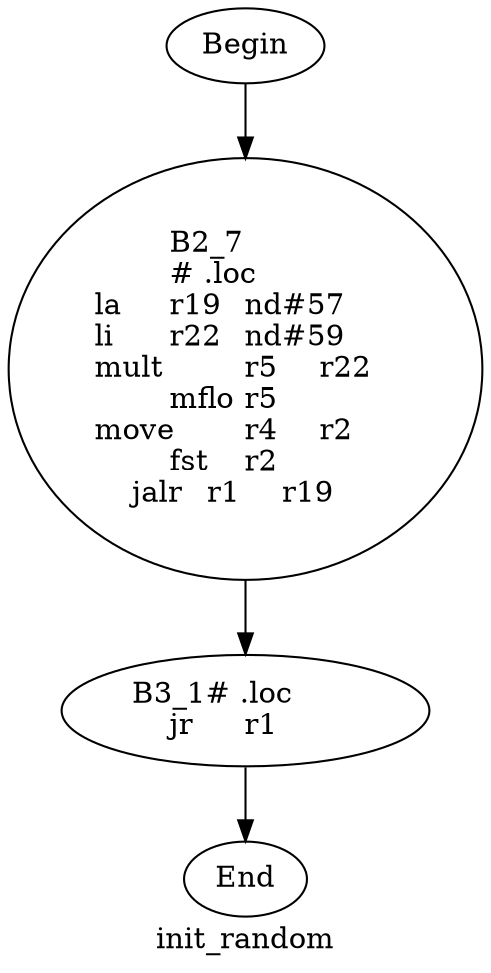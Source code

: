 digraph G{
	label = "init_random"	style = "dashed";
	color = purple;
	Node0 [label = "Begin"];
	Node0 -> {Node2 }
	Node1 [label = "End"];
	Node1 -> {}
	Node2 [label = "B2_7	\n# .loc	\nla	r19	nd#57	\nli	r22	nd#59	\nmult	r5	r22	\nmflo	r5	\nmove	r4	r2	\nfst	r2	\njalr	r1	r19	\n"];
	Node2 -> {Node3 }
	Node3 [label = "B3_1# .loc	\njr	r1	\n"];
	Node3 -> {Node1 }
}
